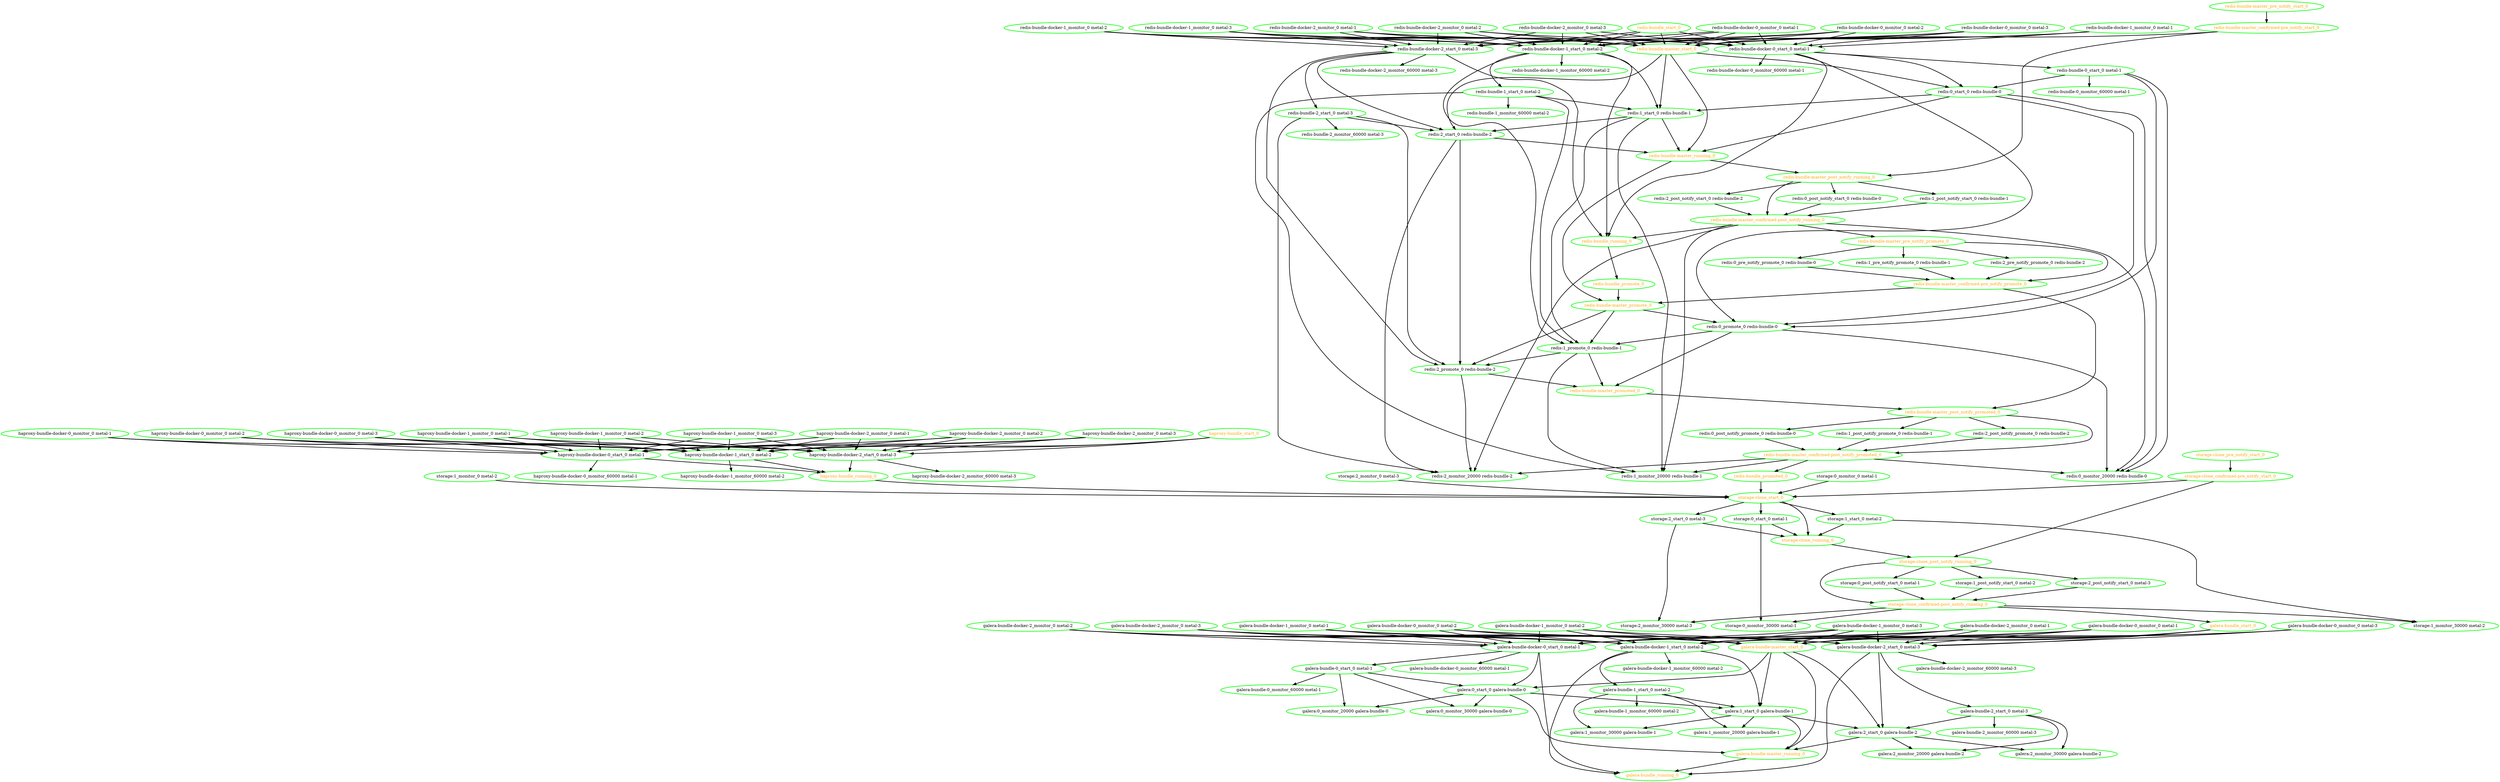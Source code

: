 digraph "g" {
"galera-bundle-0_monitor_60000 metal-1" [ style=bold color="green" fontcolor="black"]
"galera-bundle-0_start_0 metal-1" -> "galera-bundle-0_monitor_60000 metal-1" [ style = bold]
"galera-bundle-0_start_0 metal-1" -> "galera:0_monitor_20000 galera-bundle-0" [ style = bold]
"galera-bundle-0_start_0 metal-1" -> "galera:0_monitor_30000 galera-bundle-0" [ style = bold]
"galera-bundle-0_start_0 metal-1" -> "galera:0_start_0 galera-bundle-0" [ style = bold]
"galera-bundle-0_start_0 metal-1" [ style=bold color="green" fontcolor="black"]
"galera-bundle-1_monitor_60000 metal-2" [ style=bold color="green" fontcolor="black"]
"galera-bundle-1_start_0 metal-2" -> "galera-bundle-1_monitor_60000 metal-2" [ style = bold]
"galera-bundle-1_start_0 metal-2" -> "galera:1_monitor_20000 galera-bundle-1" [ style = bold]
"galera-bundle-1_start_0 metal-2" -> "galera:1_monitor_30000 galera-bundle-1" [ style = bold]
"galera-bundle-1_start_0 metal-2" -> "galera:1_start_0 galera-bundle-1" [ style = bold]
"galera-bundle-1_start_0 metal-2" [ style=bold color="green" fontcolor="black"]
"galera-bundle-2_monitor_60000 metal-3" [ style=bold color="green" fontcolor="black"]
"galera-bundle-2_start_0 metal-3" -> "galera-bundle-2_monitor_60000 metal-3" [ style = bold]
"galera-bundle-2_start_0 metal-3" -> "galera:2_monitor_20000 galera-bundle-2" [ style = bold]
"galera-bundle-2_start_0 metal-3" -> "galera:2_monitor_30000 galera-bundle-2" [ style = bold]
"galera-bundle-2_start_0 metal-3" -> "galera:2_start_0 galera-bundle-2" [ style = bold]
"galera-bundle-2_start_0 metal-3" [ style=bold color="green" fontcolor="black"]
"galera-bundle-docker-0_monitor_0 metal-1" -> "galera-bundle-docker-0_start_0 metal-1" [ style = bold]
"galera-bundle-docker-0_monitor_0 metal-1" -> "galera-bundle-docker-1_start_0 metal-2" [ style = bold]
"galera-bundle-docker-0_monitor_0 metal-1" -> "galera-bundle-docker-2_start_0 metal-3" [ style = bold]
"galera-bundle-docker-0_monitor_0 metal-1" -> "galera-bundle-master_start_0" [ style = bold]
"galera-bundle-docker-0_monitor_0 metal-1" [ style=bold color="green" fontcolor="black"]
"galera-bundle-docker-0_monitor_0 metal-2" -> "galera-bundle-docker-0_start_0 metal-1" [ style = bold]
"galera-bundle-docker-0_monitor_0 metal-2" -> "galera-bundle-docker-1_start_0 metal-2" [ style = bold]
"galera-bundle-docker-0_monitor_0 metal-2" -> "galera-bundle-docker-2_start_0 metal-3" [ style = bold]
"galera-bundle-docker-0_monitor_0 metal-2" -> "galera-bundle-master_start_0" [ style = bold]
"galera-bundle-docker-0_monitor_0 metal-2" [ style=bold color="green" fontcolor="black"]
"galera-bundle-docker-0_monitor_0 metal-3" -> "galera-bundle-docker-0_start_0 metal-1" [ style = bold]
"galera-bundle-docker-0_monitor_0 metal-3" -> "galera-bundle-docker-1_start_0 metal-2" [ style = bold]
"galera-bundle-docker-0_monitor_0 metal-3" -> "galera-bundle-docker-2_start_0 metal-3" [ style = bold]
"galera-bundle-docker-0_monitor_0 metal-3" -> "galera-bundle-master_start_0" [ style = bold]
"galera-bundle-docker-0_monitor_0 metal-3" [ style=bold color="green" fontcolor="black"]
"galera-bundle-docker-0_monitor_60000 metal-1" [ style=bold color="green" fontcolor="black"]
"galera-bundle-docker-0_start_0 metal-1" -> "galera-bundle-0_start_0 metal-1" [ style = bold]
"galera-bundle-docker-0_start_0 metal-1" -> "galera-bundle-docker-0_monitor_60000 metal-1" [ style = bold]
"galera-bundle-docker-0_start_0 metal-1" -> "galera-bundle_running_0" [ style = bold]
"galera-bundle-docker-0_start_0 metal-1" -> "galera:0_start_0 galera-bundle-0" [ style = bold]
"galera-bundle-docker-0_start_0 metal-1" [ style=bold color="green" fontcolor="black"]
"galera-bundle-docker-1_monitor_0 metal-1" -> "galera-bundle-docker-0_start_0 metal-1" [ style = bold]
"galera-bundle-docker-1_monitor_0 metal-1" -> "galera-bundle-docker-1_start_0 metal-2" [ style = bold]
"galera-bundle-docker-1_monitor_0 metal-1" -> "galera-bundle-docker-2_start_0 metal-3" [ style = bold]
"galera-bundle-docker-1_monitor_0 metal-1" -> "galera-bundle-master_start_0" [ style = bold]
"galera-bundle-docker-1_monitor_0 metal-1" [ style=bold color="green" fontcolor="black"]
"galera-bundle-docker-1_monitor_0 metal-2" -> "galera-bundle-docker-0_start_0 metal-1" [ style = bold]
"galera-bundle-docker-1_monitor_0 metal-2" -> "galera-bundle-docker-1_start_0 metal-2" [ style = bold]
"galera-bundle-docker-1_monitor_0 metal-2" -> "galera-bundle-docker-2_start_0 metal-3" [ style = bold]
"galera-bundle-docker-1_monitor_0 metal-2" -> "galera-bundle-master_start_0" [ style = bold]
"galera-bundle-docker-1_monitor_0 metal-2" [ style=bold color="green" fontcolor="black"]
"galera-bundle-docker-1_monitor_0 metal-3" -> "galera-bundle-docker-0_start_0 metal-1" [ style = bold]
"galera-bundle-docker-1_monitor_0 metal-3" -> "galera-bundle-docker-1_start_0 metal-2" [ style = bold]
"galera-bundle-docker-1_monitor_0 metal-3" -> "galera-bundle-docker-2_start_0 metal-3" [ style = bold]
"galera-bundle-docker-1_monitor_0 metal-3" -> "galera-bundle-master_start_0" [ style = bold]
"galera-bundle-docker-1_monitor_0 metal-3" [ style=bold color="green" fontcolor="black"]
"galera-bundle-docker-1_monitor_60000 metal-2" [ style=bold color="green" fontcolor="black"]
"galera-bundle-docker-1_start_0 metal-2" -> "galera-bundle-1_start_0 metal-2" [ style = bold]
"galera-bundle-docker-1_start_0 metal-2" -> "galera-bundle-docker-1_monitor_60000 metal-2" [ style = bold]
"galera-bundle-docker-1_start_0 metal-2" -> "galera-bundle_running_0" [ style = bold]
"galera-bundle-docker-1_start_0 metal-2" -> "galera:1_start_0 galera-bundle-1" [ style = bold]
"galera-bundle-docker-1_start_0 metal-2" [ style=bold color="green" fontcolor="black"]
"galera-bundle-docker-2_monitor_0 metal-1" -> "galera-bundle-docker-0_start_0 metal-1" [ style = bold]
"galera-bundle-docker-2_monitor_0 metal-1" -> "galera-bundle-docker-1_start_0 metal-2" [ style = bold]
"galera-bundle-docker-2_monitor_0 metal-1" -> "galera-bundle-docker-2_start_0 metal-3" [ style = bold]
"galera-bundle-docker-2_monitor_0 metal-1" -> "galera-bundle-master_start_0" [ style = bold]
"galera-bundle-docker-2_monitor_0 metal-1" [ style=bold color="green" fontcolor="black"]
"galera-bundle-docker-2_monitor_0 metal-2" -> "galera-bundle-docker-0_start_0 metal-1" [ style = bold]
"galera-bundle-docker-2_monitor_0 metal-2" -> "galera-bundle-docker-1_start_0 metal-2" [ style = bold]
"galera-bundle-docker-2_monitor_0 metal-2" -> "galera-bundle-docker-2_start_0 metal-3" [ style = bold]
"galera-bundle-docker-2_monitor_0 metal-2" -> "galera-bundle-master_start_0" [ style = bold]
"galera-bundle-docker-2_monitor_0 metal-2" [ style=bold color="green" fontcolor="black"]
"galera-bundle-docker-2_monitor_0 metal-3" -> "galera-bundle-docker-0_start_0 metal-1" [ style = bold]
"galera-bundle-docker-2_monitor_0 metal-3" -> "galera-bundle-docker-1_start_0 metal-2" [ style = bold]
"galera-bundle-docker-2_monitor_0 metal-3" -> "galera-bundle-docker-2_start_0 metal-3" [ style = bold]
"galera-bundle-docker-2_monitor_0 metal-3" -> "galera-bundle-master_start_0" [ style = bold]
"galera-bundle-docker-2_monitor_0 metal-3" [ style=bold color="green" fontcolor="black"]
"galera-bundle-docker-2_monitor_60000 metal-3" [ style=bold color="green" fontcolor="black"]
"galera-bundle-docker-2_start_0 metal-3" -> "galera-bundle-2_start_0 metal-3" [ style = bold]
"galera-bundle-docker-2_start_0 metal-3" -> "galera-bundle-docker-2_monitor_60000 metal-3" [ style = bold]
"galera-bundle-docker-2_start_0 metal-3" -> "galera-bundle_running_0" [ style = bold]
"galera-bundle-docker-2_start_0 metal-3" -> "galera:2_start_0 galera-bundle-2" [ style = bold]
"galera-bundle-docker-2_start_0 metal-3" [ style=bold color="green" fontcolor="black"]
"galera-bundle-master_running_0" -> "galera-bundle_running_0" [ style = bold]
"galera-bundle-master_running_0" [ style=bold color="green" fontcolor="orange"]
"galera-bundle-master_start_0" -> "galera-bundle-master_running_0" [ style = bold]
"galera-bundle-master_start_0" -> "galera:0_start_0 galera-bundle-0" [ style = bold]
"galera-bundle-master_start_0" -> "galera:1_start_0 galera-bundle-1" [ style = bold]
"galera-bundle-master_start_0" -> "galera:2_start_0 galera-bundle-2" [ style = bold]
"galera-bundle-master_start_0" [ style=bold color="green" fontcolor="orange"]
"galera-bundle_running_0" [ style=bold color="green" fontcolor="orange"]
"galera-bundle_start_0" -> "galera-bundle-docker-0_start_0 metal-1" [ style = bold]
"galera-bundle_start_0" -> "galera-bundle-docker-1_start_0 metal-2" [ style = bold]
"galera-bundle_start_0" -> "galera-bundle-docker-2_start_0 metal-3" [ style = bold]
"galera-bundle_start_0" -> "galera-bundle-master_start_0" [ style = bold]
"galera-bundle_start_0" [ style=bold color="green" fontcolor="orange"]
"galera:0_monitor_20000 galera-bundle-0" [ style=bold color="green" fontcolor="black"]
"galera:0_monitor_30000 galera-bundle-0" [ style=bold color="green" fontcolor="black"]
"galera:0_start_0 galera-bundle-0" -> "galera-bundle-master_running_0" [ style = bold]
"galera:0_start_0 galera-bundle-0" -> "galera:0_monitor_20000 galera-bundle-0" [ style = bold]
"galera:0_start_0 galera-bundle-0" -> "galera:0_monitor_30000 galera-bundle-0" [ style = bold]
"galera:0_start_0 galera-bundle-0" -> "galera:1_start_0 galera-bundle-1" [ style = bold]
"galera:0_start_0 galera-bundle-0" [ style=bold color="green" fontcolor="black"]
"galera:1_monitor_20000 galera-bundle-1" [ style=bold color="green" fontcolor="black"]
"galera:1_monitor_30000 galera-bundle-1" [ style=bold color="green" fontcolor="black"]
"galera:1_start_0 galera-bundle-1" -> "galera-bundle-master_running_0" [ style = bold]
"galera:1_start_0 galera-bundle-1" -> "galera:1_monitor_20000 galera-bundle-1" [ style = bold]
"galera:1_start_0 galera-bundle-1" -> "galera:1_monitor_30000 galera-bundle-1" [ style = bold]
"galera:1_start_0 galera-bundle-1" -> "galera:2_start_0 galera-bundle-2" [ style = bold]
"galera:1_start_0 galera-bundle-1" [ style=bold color="green" fontcolor="black"]
"galera:2_monitor_20000 galera-bundle-2" [ style=bold color="green" fontcolor="black"]
"galera:2_monitor_30000 galera-bundle-2" [ style=bold color="green" fontcolor="black"]
"galera:2_start_0 galera-bundle-2" -> "galera-bundle-master_running_0" [ style = bold]
"galera:2_start_0 galera-bundle-2" -> "galera:2_monitor_20000 galera-bundle-2" [ style = bold]
"galera:2_start_0 galera-bundle-2" -> "galera:2_monitor_30000 galera-bundle-2" [ style = bold]
"galera:2_start_0 galera-bundle-2" [ style=bold color="green" fontcolor="black"]
"haproxy-bundle-docker-0_monitor_0 metal-1" -> "haproxy-bundle-docker-0_start_0 metal-1" [ style = bold]
"haproxy-bundle-docker-0_monitor_0 metal-1" -> "haproxy-bundle-docker-1_start_0 metal-2" [ style = bold]
"haproxy-bundle-docker-0_monitor_0 metal-1" -> "haproxy-bundle-docker-2_start_0 metal-3" [ style = bold]
"haproxy-bundle-docker-0_monitor_0 metal-1" [ style=bold color="green" fontcolor="black"]
"haproxy-bundle-docker-0_monitor_0 metal-2" -> "haproxy-bundle-docker-0_start_0 metal-1" [ style = bold]
"haproxy-bundle-docker-0_monitor_0 metal-2" -> "haproxy-bundle-docker-1_start_0 metal-2" [ style = bold]
"haproxy-bundle-docker-0_monitor_0 metal-2" -> "haproxy-bundle-docker-2_start_0 metal-3" [ style = bold]
"haproxy-bundle-docker-0_monitor_0 metal-2" [ style=bold color="green" fontcolor="black"]
"haproxy-bundle-docker-0_monitor_0 metal-3" -> "haproxy-bundle-docker-0_start_0 metal-1" [ style = bold]
"haproxy-bundle-docker-0_monitor_0 metal-3" -> "haproxy-bundle-docker-1_start_0 metal-2" [ style = bold]
"haproxy-bundle-docker-0_monitor_0 metal-3" -> "haproxy-bundle-docker-2_start_0 metal-3" [ style = bold]
"haproxy-bundle-docker-0_monitor_0 metal-3" [ style=bold color="green" fontcolor="black"]
"haproxy-bundle-docker-0_monitor_60000 metal-1" [ style=bold color="green" fontcolor="black"]
"haproxy-bundle-docker-0_start_0 metal-1" -> "haproxy-bundle-docker-0_monitor_60000 metal-1" [ style = bold]
"haproxy-bundle-docker-0_start_0 metal-1" -> "haproxy-bundle_running_0" [ style = bold]
"haproxy-bundle-docker-0_start_0 metal-1" [ style=bold color="green" fontcolor="black"]
"haproxy-bundle-docker-1_monitor_0 metal-1" -> "haproxy-bundle-docker-0_start_0 metal-1" [ style = bold]
"haproxy-bundle-docker-1_monitor_0 metal-1" -> "haproxy-bundle-docker-1_start_0 metal-2" [ style = bold]
"haproxy-bundle-docker-1_monitor_0 metal-1" -> "haproxy-bundle-docker-2_start_0 metal-3" [ style = bold]
"haproxy-bundle-docker-1_monitor_0 metal-1" [ style=bold color="green" fontcolor="black"]
"haproxy-bundle-docker-1_monitor_0 metal-2" -> "haproxy-bundle-docker-0_start_0 metal-1" [ style = bold]
"haproxy-bundle-docker-1_monitor_0 metal-2" -> "haproxy-bundle-docker-1_start_0 metal-2" [ style = bold]
"haproxy-bundle-docker-1_monitor_0 metal-2" -> "haproxy-bundle-docker-2_start_0 metal-3" [ style = bold]
"haproxy-bundle-docker-1_monitor_0 metal-2" [ style=bold color="green" fontcolor="black"]
"haproxy-bundle-docker-1_monitor_0 metal-3" -> "haproxy-bundle-docker-0_start_0 metal-1" [ style = bold]
"haproxy-bundle-docker-1_monitor_0 metal-3" -> "haproxy-bundle-docker-1_start_0 metal-2" [ style = bold]
"haproxy-bundle-docker-1_monitor_0 metal-3" -> "haproxy-bundle-docker-2_start_0 metal-3" [ style = bold]
"haproxy-bundle-docker-1_monitor_0 metal-3" [ style=bold color="green" fontcolor="black"]
"haproxy-bundle-docker-1_monitor_60000 metal-2" [ style=bold color="green" fontcolor="black"]
"haproxy-bundle-docker-1_start_0 metal-2" -> "haproxy-bundle-docker-1_monitor_60000 metal-2" [ style = bold]
"haproxy-bundle-docker-1_start_0 metal-2" -> "haproxy-bundle_running_0" [ style = bold]
"haproxy-bundle-docker-1_start_0 metal-2" [ style=bold color="green" fontcolor="black"]
"haproxy-bundle-docker-2_monitor_0 metal-1" -> "haproxy-bundle-docker-0_start_0 metal-1" [ style = bold]
"haproxy-bundle-docker-2_monitor_0 metal-1" -> "haproxy-bundle-docker-1_start_0 metal-2" [ style = bold]
"haproxy-bundle-docker-2_monitor_0 metal-1" -> "haproxy-bundle-docker-2_start_0 metal-3" [ style = bold]
"haproxy-bundle-docker-2_monitor_0 metal-1" [ style=bold color="green" fontcolor="black"]
"haproxy-bundle-docker-2_monitor_0 metal-2" -> "haproxy-bundle-docker-0_start_0 metal-1" [ style = bold]
"haproxy-bundle-docker-2_monitor_0 metal-2" -> "haproxy-bundle-docker-1_start_0 metal-2" [ style = bold]
"haproxy-bundle-docker-2_monitor_0 metal-2" -> "haproxy-bundle-docker-2_start_0 metal-3" [ style = bold]
"haproxy-bundle-docker-2_monitor_0 metal-2" [ style=bold color="green" fontcolor="black"]
"haproxy-bundle-docker-2_monitor_0 metal-3" -> "haproxy-bundle-docker-0_start_0 metal-1" [ style = bold]
"haproxy-bundle-docker-2_monitor_0 metal-3" -> "haproxy-bundle-docker-1_start_0 metal-2" [ style = bold]
"haproxy-bundle-docker-2_monitor_0 metal-3" -> "haproxy-bundle-docker-2_start_0 metal-3" [ style = bold]
"haproxy-bundle-docker-2_monitor_0 metal-3" [ style=bold color="green" fontcolor="black"]
"haproxy-bundle-docker-2_monitor_60000 metal-3" [ style=bold color="green" fontcolor="black"]
"haproxy-bundle-docker-2_start_0 metal-3" -> "haproxy-bundle-docker-2_monitor_60000 metal-3" [ style = bold]
"haproxy-bundle-docker-2_start_0 metal-3" -> "haproxy-bundle_running_0" [ style = bold]
"haproxy-bundle-docker-2_start_0 metal-3" [ style=bold color="green" fontcolor="black"]
"haproxy-bundle_running_0" -> "storage-clone_start_0" [ style = bold]
"haproxy-bundle_running_0" [ style=bold color="green" fontcolor="orange"]
"haproxy-bundle_start_0" -> "haproxy-bundle-docker-0_start_0 metal-1" [ style = bold]
"haproxy-bundle_start_0" -> "haproxy-bundle-docker-1_start_0 metal-2" [ style = bold]
"haproxy-bundle_start_0" -> "haproxy-bundle-docker-2_start_0 metal-3" [ style = bold]
"haproxy-bundle_start_0" [ style=bold color="green" fontcolor="orange"]
"redis-bundle-0_monitor_60000 metal-1" [ style=bold color="green" fontcolor="black"]
"redis-bundle-0_start_0 metal-1" -> "redis-bundle-0_monitor_60000 metal-1" [ style = bold]
"redis-bundle-0_start_0 metal-1" -> "redis:0_monitor_20000 redis-bundle-0" [ style = bold]
"redis-bundle-0_start_0 metal-1" -> "redis:0_promote_0 redis-bundle-0" [ style = bold]
"redis-bundle-0_start_0 metal-1" -> "redis:0_start_0 redis-bundle-0" [ style = bold]
"redis-bundle-0_start_0 metal-1" [ style=bold color="green" fontcolor="black"]
"redis-bundle-1_monitor_60000 metal-2" [ style=bold color="green" fontcolor="black"]
"redis-bundle-1_start_0 metal-2" -> "redis-bundle-1_monitor_60000 metal-2" [ style = bold]
"redis-bundle-1_start_0 metal-2" -> "redis:1_monitor_20000 redis-bundle-1" [ style = bold]
"redis-bundle-1_start_0 metal-2" -> "redis:1_promote_0 redis-bundle-1" [ style = bold]
"redis-bundle-1_start_0 metal-2" -> "redis:1_start_0 redis-bundle-1" [ style = bold]
"redis-bundle-1_start_0 metal-2" [ style=bold color="green" fontcolor="black"]
"redis-bundle-2_monitor_60000 metal-3" [ style=bold color="green" fontcolor="black"]
"redis-bundle-2_start_0 metal-3" -> "redis-bundle-2_monitor_60000 metal-3" [ style = bold]
"redis-bundle-2_start_0 metal-3" -> "redis:2_monitor_20000 redis-bundle-2" [ style = bold]
"redis-bundle-2_start_0 metal-3" -> "redis:2_promote_0 redis-bundle-2" [ style = bold]
"redis-bundle-2_start_0 metal-3" -> "redis:2_start_0 redis-bundle-2" [ style = bold]
"redis-bundle-2_start_0 metal-3" [ style=bold color="green" fontcolor="black"]
"redis-bundle-docker-0_monitor_0 metal-1" -> "redis-bundle-docker-0_start_0 metal-1" [ style = bold]
"redis-bundle-docker-0_monitor_0 metal-1" -> "redis-bundle-docker-1_start_0 metal-2" [ style = bold]
"redis-bundle-docker-0_monitor_0 metal-1" -> "redis-bundle-docker-2_start_0 metal-3" [ style = bold]
"redis-bundle-docker-0_monitor_0 metal-1" -> "redis-bundle-master_start_0" [ style = bold]
"redis-bundle-docker-0_monitor_0 metal-1" [ style=bold color="green" fontcolor="black"]
"redis-bundle-docker-0_monitor_0 metal-2" -> "redis-bundle-docker-0_start_0 metal-1" [ style = bold]
"redis-bundle-docker-0_monitor_0 metal-2" -> "redis-bundle-docker-1_start_0 metal-2" [ style = bold]
"redis-bundle-docker-0_monitor_0 metal-2" -> "redis-bundle-docker-2_start_0 metal-3" [ style = bold]
"redis-bundle-docker-0_monitor_0 metal-2" -> "redis-bundle-master_start_0" [ style = bold]
"redis-bundle-docker-0_monitor_0 metal-2" [ style=bold color="green" fontcolor="black"]
"redis-bundle-docker-0_monitor_0 metal-3" -> "redis-bundle-docker-0_start_0 metal-1" [ style = bold]
"redis-bundle-docker-0_monitor_0 metal-3" -> "redis-bundle-docker-1_start_0 metal-2" [ style = bold]
"redis-bundle-docker-0_monitor_0 metal-3" -> "redis-bundle-docker-2_start_0 metal-3" [ style = bold]
"redis-bundle-docker-0_monitor_0 metal-3" -> "redis-bundle-master_start_0" [ style = bold]
"redis-bundle-docker-0_monitor_0 metal-3" [ style=bold color="green" fontcolor="black"]
"redis-bundle-docker-0_monitor_60000 metal-1" [ style=bold color="green" fontcolor="black"]
"redis-bundle-docker-0_start_0 metal-1" -> "redis-bundle-0_start_0 metal-1" [ style = bold]
"redis-bundle-docker-0_start_0 metal-1" -> "redis-bundle-docker-0_monitor_60000 metal-1" [ style = bold]
"redis-bundle-docker-0_start_0 metal-1" -> "redis-bundle_running_0" [ style = bold]
"redis-bundle-docker-0_start_0 metal-1" -> "redis:0_promote_0 redis-bundle-0" [ style = bold]
"redis-bundle-docker-0_start_0 metal-1" -> "redis:0_start_0 redis-bundle-0" [ style = bold]
"redis-bundle-docker-0_start_0 metal-1" [ style=bold color="green" fontcolor="black"]
"redis-bundle-docker-1_monitor_0 metal-1" -> "redis-bundle-docker-0_start_0 metal-1" [ style = bold]
"redis-bundle-docker-1_monitor_0 metal-1" -> "redis-bundle-docker-1_start_0 metal-2" [ style = bold]
"redis-bundle-docker-1_monitor_0 metal-1" -> "redis-bundle-docker-2_start_0 metal-3" [ style = bold]
"redis-bundle-docker-1_monitor_0 metal-1" -> "redis-bundle-master_start_0" [ style = bold]
"redis-bundle-docker-1_monitor_0 metal-1" [ style=bold color="green" fontcolor="black"]
"redis-bundle-docker-1_monitor_0 metal-2" -> "redis-bundle-docker-0_start_0 metal-1" [ style = bold]
"redis-bundle-docker-1_monitor_0 metal-2" -> "redis-bundle-docker-1_start_0 metal-2" [ style = bold]
"redis-bundle-docker-1_monitor_0 metal-2" -> "redis-bundle-docker-2_start_0 metal-3" [ style = bold]
"redis-bundle-docker-1_monitor_0 metal-2" -> "redis-bundle-master_start_0" [ style = bold]
"redis-bundle-docker-1_monitor_0 metal-2" [ style=bold color="green" fontcolor="black"]
"redis-bundle-docker-1_monitor_0 metal-3" -> "redis-bundle-docker-0_start_0 metal-1" [ style = bold]
"redis-bundle-docker-1_monitor_0 metal-3" -> "redis-bundle-docker-1_start_0 metal-2" [ style = bold]
"redis-bundle-docker-1_monitor_0 metal-3" -> "redis-bundle-docker-2_start_0 metal-3" [ style = bold]
"redis-bundle-docker-1_monitor_0 metal-3" -> "redis-bundle-master_start_0" [ style = bold]
"redis-bundle-docker-1_monitor_0 metal-3" [ style=bold color="green" fontcolor="black"]
"redis-bundle-docker-1_monitor_60000 metal-2" [ style=bold color="green" fontcolor="black"]
"redis-bundle-docker-1_start_0 metal-2" -> "redis-bundle-1_start_0 metal-2" [ style = bold]
"redis-bundle-docker-1_start_0 metal-2" -> "redis-bundle-docker-1_monitor_60000 metal-2" [ style = bold]
"redis-bundle-docker-1_start_0 metal-2" -> "redis-bundle_running_0" [ style = bold]
"redis-bundle-docker-1_start_0 metal-2" -> "redis:1_promote_0 redis-bundle-1" [ style = bold]
"redis-bundle-docker-1_start_0 metal-2" -> "redis:1_start_0 redis-bundle-1" [ style = bold]
"redis-bundle-docker-1_start_0 metal-2" [ style=bold color="green" fontcolor="black"]
"redis-bundle-docker-2_monitor_0 metal-1" -> "redis-bundle-docker-0_start_0 metal-1" [ style = bold]
"redis-bundle-docker-2_monitor_0 metal-1" -> "redis-bundle-docker-1_start_0 metal-2" [ style = bold]
"redis-bundle-docker-2_monitor_0 metal-1" -> "redis-bundle-docker-2_start_0 metal-3" [ style = bold]
"redis-bundle-docker-2_monitor_0 metal-1" -> "redis-bundle-master_start_0" [ style = bold]
"redis-bundle-docker-2_monitor_0 metal-1" [ style=bold color="green" fontcolor="black"]
"redis-bundle-docker-2_monitor_0 metal-2" -> "redis-bundle-docker-0_start_0 metal-1" [ style = bold]
"redis-bundle-docker-2_monitor_0 metal-2" -> "redis-bundle-docker-1_start_0 metal-2" [ style = bold]
"redis-bundle-docker-2_monitor_0 metal-2" -> "redis-bundle-docker-2_start_0 metal-3" [ style = bold]
"redis-bundle-docker-2_monitor_0 metal-2" -> "redis-bundle-master_start_0" [ style = bold]
"redis-bundle-docker-2_monitor_0 metal-2" [ style=bold color="green" fontcolor="black"]
"redis-bundle-docker-2_monitor_0 metal-3" -> "redis-bundle-docker-0_start_0 metal-1" [ style = bold]
"redis-bundle-docker-2_monitor_0 metal-3" -> "redis-bundle-docker-1_start_0 metal-2" [ style = bold]
"redis-bundle-docker-2_monitor_0 metal-3" -> "redis-bundle-docker-2_start_0 metal-3" [ style = bold]
"redis-bundle-docker-2_monitor_0 metal-3" -> "redis-bundle-master_start_0" [ style = bold]
"redis-bundle-docker-2_monitor_0 metal-3" [ style=bold color="green" fontcolor="black"]
"redis-bundle-docker-2_monitor_60000 metal-3" [ style=bold color="green" fontcolor="black"]
"redis-bundle-docker-2_start_0 metal-3" -> "redis-bundle-2_start_0 metal-3" [ style = bold]
"redis-bundle-docker-2_start_0 metal-3" -> "redis-bundle-docker-2_monitor_60000 metal-3" [ style = bold]
"redis-bundle-docker-2_start_0 metal-3" -> "redis-bundle_running_0" [ style = bold]
"redis-bundle-docker-2_start_0 metal-3" -> "redis:2_promote_0 redis-bundle-2" [ style = bold]
"redis-bundle-docker-2_start_0 metal-3" -> "redis:2_start_0 redis-bundle-2" [ style = bold]
"redis-bundle-docker-2_start_0 metal-3" [ style=bold color="green" fontcolor="black"]
"redis-bundle-master_confirmed-post_notify_promoted_0" -> "redis-bundle_promoted_0" [ style = bold]
"redis-bundle-master_confirmed-post_notify_promoted_0" -> "redis:0_monitor_20000 redis-bundle-0" [ style = bold]
"redis-bundle-master_confirmed-post_notify_promoted_0" -> "redis:1_monitor_20000 redis-bundle-1" [ style = bold]
"redis-bundle-master_confirmed-post_notify_promoted_0" -> "redis:2_monitor_20000 redis-bundle-2" [ style = bold]
"redis-bundle-master_confirmed-post_notify_promoted_0" [ style=bold color="green" fontcolor="orange"]
"redis-bundle-master_confirmed-post_notify_running_0" -> "redis-bundle-master_pre_notify_promote_0" [ style = bold]
"redis-bundle-master_confirmed-post_notify_running_0" -> "redis-bundle_running_0" [ style = bold]
"redis-bundle-master_confirmed-post_notify_running_0" -> "redis:0_monitor_20000 redis-bundle-0" [ style = bold]
"redis-bundle-master_confirmed-post_notify_running_0" -> "redis:1_monitor_20000 redis-bundle-1" [ style = bold]
"redis-bundle-master_confirmed-post_notify_running_0" -> "redis:2_monitor_20000 redis-bundle-2" [ style = bold]
"redis-bundle-master_confirmed-post_notify_running_0" [ style=bold color="green" fontcolor="orange"]
"redis-bundle-master_confirmed-pre_notify_promote_0" -> "redis-bundle-master_post_notify_promoted_0" [ style = bold]
"redis-bundle-master_confirmed-pre_notify_promote_0" -> "redis-bundle-master_promote_0" [ style = bold]
"redis-bundle-master_confirmed-pre_notify_promote_0" [ style=bold color="green" fontcolor="orange"]
"redis-bundle-master_confirmed-pre_notify_start_0" -> "redis-bundle-master_post_notify_running_0" [ style = bold]
"redis-bundle-master_confirmed-pre_notify_start_0" -> "redis-bundle-master_start_0" [ style = bold]
"redis-bundle-master_confirmed-pre_notify_start_0" [ style=bold color="green" fontcolor="orange"]
"redis-bundle-master_post_notify_promoted_0" -> "redis-bundle-master_confirmed-post_notify_promoted_0" [ style = bold]
"redis-bundle-master_post_notify_promoted_0" -> "redis:0_post_notify_promote_0 redis-bundle-0" [ style = bold]
"redis-bundle-master_post_notify_promoted_0" -> "redis:1_post_notify_promote_0 redis-bundle-1" [ style = bold]
"redis-bundle-master_post_notify_promoted_0" -> "redis:2_post_notify_promote_0 redis-bundle-2" [ style = bold]
"redis-bundle-master_post_notify_promoted_0" [ style=bold color="green" fontcolor="orange"]
"redis-bundle-master_post_notify_running_0" -> "redis-bundle-master_confirmed-post_notify_running_0" [ style = bold]
"redis-bundle-master_post_notify_running_0" -> "redis:0_post_notify_start_0 redis-bundle-0" [ style = bold]
"redis-bundle-master_post_notify_running_0" -> "redis:1_post_notify_start_0 redis-bundle-1" [ style = bold]
"redis-bundle-master_post_notify_running_0" -> "redis:2_post_notify_start_0 redis-bundle-2" [ style = bold]
"redis-bundle-master_post_notify_running_0" [ style=bold color="green" fontcolor="orange"]
"redis-bundle-master_pre_notify_promote_0" -> "redis-bundle-master_confirmed-pre_notify_promote_0" [ style = bold]
"redis-bundle-master_pre_notify_promote_0" -> "redis:0_pre_notify_promote_0 redis-bundle-0" [ style = bold]
"redis-bundle-master_pre_notify_promote_0" -> "redis:1_pre_notify_promote_0 redis-bundle-1" [ style = bold]
"redis-bundle-master_pre_notify_promote_0" -> "redis:2_pre_notify_promote_0 redis-bundle-2" [ style = bold]
"redis-bundle-master_pre_notify_promote_0" [ style=bold color="green" fontcolor="orange"]
"redis-bundle-master_pre_notify_start_0" -> "redis-bundle-master_confirmed-pre_notify_start_0" [ style = bold]
"redis-bundle-master_pre_notify_start_0" [ style=bold color="green" fontcolor="orange"]
"redis-bundle-master_promote_0" -> "redis:0_promote_0 redis-bundle-0" [ style = bold]
"redis-bundle-master_promote_0" -> "redis:1_promote_0 redis-bundle-1" [ style = bold]
"redis-bundle-master_promote_0" -> "redis:2_promote_0 redis-bundle-2" [ style = bold]
"redis-bundle-master_promote_0" [ style=bold color="green" fontcolor="orange"]
"redis-bundle-master_promoted_0" -> "redis-bundle-master_post_notify_promoted_0" [ style = bold]
"redis-bundle-master_promoted_0" [ style=bold color="green" fontcolor="orange"]
"redis-bundle-master_running_0" -> "redis-bundle-master_post_notify_running_0" [ style = bold]
"redis-bundle-master_running_0" -> "redis-bundle-master_promote_0" [ style = bold]
"redis-bundle-master_running_0" [ style=bold color="green" fontcolor="orange"]
"redis-bundle-master_start_0" -> "redis-bundle-master_running_0" [ style = bold]
"redis-bundle-master_start_0" -> "redis:0_start_0 redis-bundle-0" [ style = bold]
"redis-bundle-master_start_0" -> "redis:1_start_0 redis-bundle-1" [ style = bold]
"redis-bundle-master_start_0" -> "redis:2_start_0 redis-bundle-2" [ style = bold]
"redis-bundle-master_start_0" [ style=bold color="green" fontcolor="orange"]
"redis-bundle_promote_0" -> "redis-bundle-master_promote_0" [ style = bold]
"redis-bundle_promote_0" [ style=bold color="green" fontcolor="orange"]
"redis-bundle_promoted_0" -> "storage-clone_start_0" [ style = bold]
"redis-bundle_promoted_0" [ style=bold color="green" fontcolor="orange"]
"redis-bundle_running_0" -> "redis-bundle_promote_0" [ style = bold]
"redis-bundle_running_0" [ style=bold color="green" fontcolor="orange"]
"redis-bundle_start_0" -> "redis-bundle-docker-0_start_0 metal-1" [ style = bold]
"redis-bundle_start_0" -> "redis-bundle-docker-1_start_0 metal-2" [ style = bold]
"redis-bundle_start_0" -> "redis-bundle-docker-2_start_0 metal-3" [ style = bold]
"redis-bundle_start_0" -> "redis-bundle-master_start_0" [ style = bold]
"redis-bundle_start_0" [ style=bold color="green" fontcolor="orange"]
"redis:0_monitor_20000 redis-bundle-0" [ style=bold color="green" fontcolor="black"]
"redis:0_post_notify_promote_0 redis-bundle-0" -> "redis-bundle-master_confirmed-post_notify_promoted_0" [ style = bold]
"redis:0_post_notify_promote_0 redis-bundle-0" [ style=bold color="green" fontcolor="black"]
"redis:0_post_notify_start_0 redis-bundle-0" -> "redis-bundle-master_confirmed-post_notify_running_0" [ style = bold]
"redis:0_post_notify_start_0 redis-bundle-0" [ style=bold color="green" fontcolor="black"]
"redis:0_pre_notify_promote_0 redis-bundle-0" -> "redis-bundle-master_confirmed-pre_notify_promote_0" [ style = bold]
"redis:0_pre_notify_promote_0 redis-bundle-0" [ style=bold color="green" fontcolor="black"]
"redis:0_promote_0 redis-bundle-0" -> "redis-bundle-master_promoted_0" [ style = bold]
"redis:0_promote_0 redis-bundle-0" -> "redis:0_monitor_20000 redis-bundle-0" [ style = bold]
"redis:0_promote_0 redis-bundle-0" -> "redis:1_promote_0 redis-bundle-1" [ style = bold]
"redis:0_promote_0 redis-bundle-0" [ style=bold color="green" fontcolor="black"]
"redis:0_start_0 redis-bundle-0" -> "redis-bundle-master_running_0" [ style = bold]
"redis:0_start_0 redis-bundle-0" -> "redis:0_monitor_20000 redis-bundle-0" [ style = bold]
"redis:0_start_0 redis-bundle-0" -> "redis:0_promote_0 redis-bundle-0" [ style = bold]
"redis:0_start_0 redis-bundle-0" -> "redis:1_start_0 redis-bundle-1" [ style = bold]
"redis:0_start_0 redis-bundle-0" [ style=bold color="green" fontcolor="black"]
"redis:1_monitor_20000 redis-bundle-1" [ style=bold color="green" fontcolor="black"]
"redis:1_post_notify_promote_0 redis-bundle-1" -> "redis-bundle-master_confirmed-post_notify_promoted_0" [ style = bold]
"redis:1_post_notify_promote_0 redis-bundle-1" [ style=bold color="green" fontcolor="black"]
"redis:1_post_notify_start_0 redis-bundle-1" -> "redis-bundle-master_confirmed-post_notify_running_0" [ style = bold]
"redis:1_post_notify_start_0 redis-bundle-1" [ style=bold color="green" fontcolor="black"]
"redis:1_pre_notify_promote_0 redis-bundle-1" -> "redis-bundle-master_confirmed-pre_notify_promote_0" [ style = bold]
"redis:1_pre_notify_promote_0 redis-bundle-1" [ style=bold color="green" fontcolor="black"]
"redis:1_promote_0 redis-bundle-1" -> "redis-bundle-master_promoted_0" [ style = bold]
"redis:1_promote_0 redis-bundle-1" -> "redis:1_monitor_20000 redis-bundle-1" [ style = bold]
"redis:1_promote_0 redis-bundle-1" -> "redis:2_promote_0 redis-bundle-2" [ style = bold]
"redis:1_promote_0 redis-bundle-1" [ style=bold color="green" fontcolor="black"]
"redis:1_start_0 redis-bundle-1" -> "redis-bundle-master_running_0" [ style = bold]
"redis:1_start_0 redis-bundle-1" -> "redis:1_monitor_20000 redis-bundle-1" [ style = bold]
"redis:1_start_0 redis-bundle-1" -> "redis:1_promote_0 redis-bundle-1" [ style = bold]
"redis:1_start_0 redis-bundle-1" -> "redis:2_start_0 redis-bundle-2" [ style = bold]
"redis:1_start_0 redis-bundle-1" [ style=bold color="green" fontcolor="black"]
"redis:2_monitor_20000 redis-bundle-2" [ style=bold color="green" fontcolor="black"]
"redis:2_post_notify_promote_0 redis-bundle-2" -> "redis-bundle-master_confirmed-post_notify_promoted_0" [ style = bold]
"redis:2_post_notify_promote_0 redis-bundle-2" [ style=bold color="green" fontcolor="black"]
"redis:2_post_notify_start_0 redis-bundle-2" -> "redis-bundle-master_confirmed-post_notify_running_0" [ style = bold]
"redis:2_post_notify_start_0 redis-bundle-2" [ style=bold color="green" fontcolor="black"]
"redis:2_pre_notify_promote_0 redis-bundle-2" -> "redis-bundle-master_confirmed-pre_notify_promote_0" [ style = bold]
"redis:2_pre_notify_promote_0 redis-bundle-2" [ style=bold color="green" fontcolor="black"]
"redis:2_promote_0 redis-bundle-2" -> "redis-bundle-master_promoted_0" [ style = bold]
"redis:2_promote_0 redis-bundle-2" -> "redis:2_monitor_20000 redis-bundle-2" [ style = bold]
"redis:2_promote_0 redis-bundle-2" [ style=bold color="green" fontcolor="black"]
"redis:2_start_0 redis-bundle-2" -> "redis-bundle-master_running_0" [ style = bold]
"redis:2_start_0 redis-bundle-2" -> "redis:2_monitor_20000 redis-bundle-2" [ style = bold]
"redis:2_start_0 redis-bundle-2" -> "redis:2_promote_0 redis-bundle-2" [ style = bold]
"redis:2_start_0 redis-bundle-2" [ style=bold color="green" fontcolor="black"]
"storage-clone_confirmed-post_notify_running_0" -> "galera-bundle_start_0" [ style = bold]
"storage-clone_confirmed-post_notify_running_0" -> "storage:0_monitor_30000 metal-1" [ style = bold]
"storage-clone_confirmed-post_notify_running_0" -> "storage:1_monitor_30000 metal-2" [ style = bold]
"storage-clone_confirmed-post_notify_running_0" -> "storage:2_monitor_30000 metal-3" [ style = bold]
"storage-clone_confirmed-post_notify_running_0" [ style=bold color="green" fontcolor="orange"]
"storage-clone_confirmed-pre_notify_start_0" -> "storage-clone_post_notify_running_0" [ style = bold]
"storage-clone_confirmed-pre_notify_start_0" -> "storage-clone_start_0" [ style = bold]
"storage-clone_confirmed-pre_notify_start_0" [ style=bold color="green" fontcolor="orange"]
"storage-clone_post_notify_running_0" -> "storage-clone_confirmed-post_notify_running_0" [ style = bold]
"storage-clone_post_notify_running_0" -> "storage:0_post_notify_start_0 metal-1" [ style = bold]
"storage-clone_post_notify_running_0" -> "storage:1_post_notify_start_0 metal-2" [ style = bold]
"storage-clone_post_notify_running_0" -> "storage:2_post_notify_start_0 metal-3" [ style = bold]
"storage-clone_post_notify_running_0" [ style=bold color="green" fontcolor="orange"]
"storage-clone_pre_notify_start_0" -> "storage-clone_confirmed-pre_notify_start_0" [ style = bold]
"storage-clone_pre_notify_start_0" [ style=bold color="green" fontcolor="orange"]
"storage-clone_running_0" -> "storage-clone_post_notify_running_0" [ style = bold]
"storage-clone_running_0" [ style=bold color="green" fontcolor="orange"]
"storage-clone_start_0" -> "storage-clone_running_0" [ style = bold]
"storage-clone_start_0" -> "storage:0_start_0 metal-1" [ style = bold]
"storage-clone_start_0" -> "storage:1_start_0 metal-2" [ style = bold]
"storage-clone_start_0" -> "storage:2_start_0 metal-3" [ style = bold]
"storage-clone_start_0" [ style=bold color="green" fontcolor="orange"]
"storage:0_monitor_0 metal-1" -> "storage-clone_start_0" [ style = bold]
"storage:0_monitor_0 metal-1" [ style=bold color="green" fontcolor="black"]
"storage:0_monitor_30000 metal-1" [ style=bold color="green" fontcolor="black"]
"storage:0_post_notify_start_0 metal-1" -> "storage-clone_confirmed-post_notify_running_0" [ style = bold]
"storage:0_post_notify_start_0 metal-1" [ style=bold color="green" fontcolor="black"]
"storage:0_start_0 metal-1" -> "storage-clone_running_0" [ style = bold]
"storage:0_start_0 metal-1" -> "storage:0_monitor_30000 metal-1" [ style = bold]
"storage:0_start_0 metal-1" [ style=bold color="green" fontcolor="black"]
"storage:1_monitor_0 metal-2" -> "storage-clone_start_0" [ style = bold]
"storage:1_monitor_0 metal-2" [ style=bold color="green" fontcolor="black"]
"storage:1_monitor_30000 metal-2" [ style=bold color="green" fontcolor="black"]
"storage:1_post_notify_start_0 metal-2" -> "storage-clone_confirmed-post_notify_running_0" [ style = bold]
"storage:1_post_notify_start_0 metal-2" [ style=bold color="green" fontcolor="black"]
"storage:1_start_0 metal-2" -> "storage-clone_running_0" [ style = bold]
"storage:1_start_0 metal-2" -> "storage:1_monitor_30000 metal-2" [ style = bold]
"storage:1_start_0 metal-2" [ style=bold color="green" fontcolor="black"]
"storage:2_monitor_0 metal-3" -> "storage-clone_start_0" [ style = bold]
"storage:2_monitor_0 metal-3" [ style=bold color="green" fontcolor="black"]
"storage:2_monitor_30000 metal-3" [ style=bold color="green" fontcolor="black"]
"storage:2_post_notify_start_0 metal-3" -> "storage-clone_confirmed-post_notify_running_0" [ style = bold]
"storage:2_post_notify_start_0 metal-3" [ style=bold color="green" fontcolor="black"]
"storage:2_start_0 metal-3" -> "storage-clone_running_0" [ style = bold]
"storage:2_start_0 metal-3" -> "storage:2_monitor_30000 metal-3" [ style = bold]
"storage:2_start_0 metal-3" [ style=bold color="green" fontcolor="black"]
}
